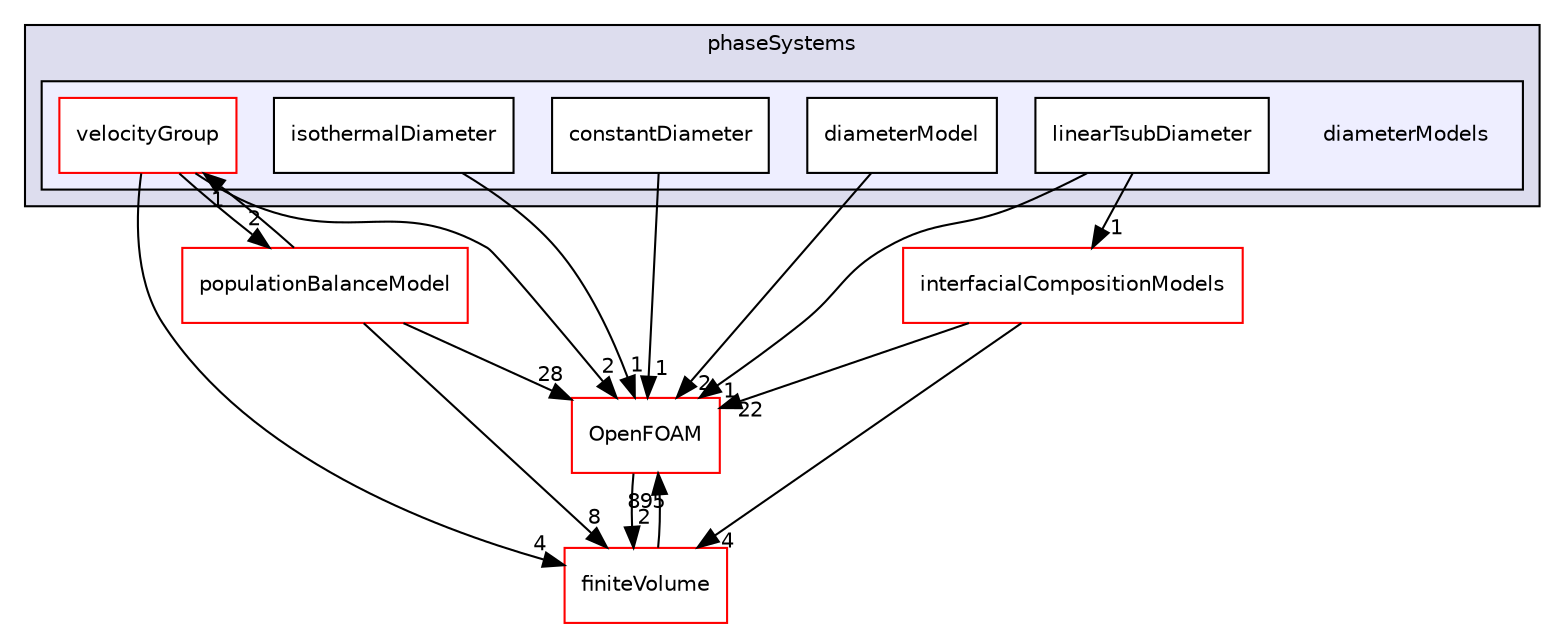 digraph "src/phaseSystemModels/reactingEulerFoam/phaseSystems/diameterModels" {
  bgcolor=transparent;
  compound=true
  node [ fontsize="10", fontname="Helvetica"];
  edge [ labelfontsize="10", labelfontname="Helvetica"];
  subgraph clusterdir_264d2d6ce5df211e174aa532bbc40de4 {
    graph [ bgcolor="#ddddee", pencolor="black", label="phaseSystems" fontname="Helvetica", fontsize="10", URL="dir_264d2d6ce5df211e174aa532bbc40de4.html"]
  subgraph clusterdir_392fb4ca1bfd99dbd8b53c7f4b9bb9ee {
    graph [ bgcolor="#eeeeff", pencolor="black", label="" URL="dir_392fb4ca1bfd99dbd8b53c7f4b9bb9ee.html"];
    dir_392fb4ca1bfd99dbd8b53c7f4b9bb9ee [shape=plaintext label="diameterModels"];
    dir_65ba88eb9abed9c237583c6f58ac2f75 [shape=box label="constantDiameter" color="black" fillcolor="white" style="filled" URL="dir_65ba88eb9abed9c237583c6f58ac2f75.html"];
    dir_2178e209def571dfe8140bb837078c63 [shape=box label="diameterModel" color="black" fillcolor="white" style="filled" URL="dir_2178e209def571dfe8140bb837078c63.html"];
    dir_e8707f8b6bd353cdf5982497e8f69a82 [shape=box label="isothermalDiameter" color="black" fillcolor="white" style="filled" URL="dir_e8707f8b6bd353cdf5982497e8f69a82.html"];
    dir_47ae23858db1c5483e59ca2e5dde905f [shape=box label="linearTsubDiameter" color="black" fillcolor="white" style="filled" URL="dir_47ae23858db1c5483e59ca2e5dde905f.html"];
    dir_271e7c6e1ecf85ff5235ed3b4871b05d [shape=box label="velocityGroup" color="red" fillcolor="white" style="filled" URL="dir_271e7c6e1ecf85ff5235ed3b4871b05d.html"];
  }
  }
  dir_9bd15774b555cf7259a6fa18f99fe99b [shape=box label="finiteVolume" color="red" URL="dir_9bd15774b555cf7259a6fa18f99fe99b.html"];
  dir_4a6d1fbad301874a73ea01594d41bbe5 [shape=box label="populationBalanceModel" color="red" URL="dir_4a6d1fbad301874a73ea01594d41bbe5.html"];
  dir_c5473ff19b20e6ec4dfe5c310b3778a8 [shape=box label="OpenFOAM" color="red" URL="dir_c5473ff19b20e6ec4dfe5c310b3778a8.html"];
  dir_0f1e1ad1cc67aee7c6e293370ff5a38b [shape=box label="interfacialCompositionModels" color="red" URL="dir_0f1e1ad1cc67aee7c6e293370ff5a38b.html"];
  dir_9bd15774b555cf7259a6fa18f99fe99b->dir_c5473ff19b20e6ec4dfe5c310b3778a8 [headlabel="895", labeldistance=1.5 headhref="dir_000814_002151.html"];
  dir_2178e209def571dfe8140bb837078c63->dir_c5473ff19b20e6ec4dfe5c310b3778a8 [headlabel="2", labeldistance=1.5 headhref="dir_003212_002151.html"];
  dir_e8707f8b6bd353cdf5982497e8f69a82->dir_c5473ff19b20e6ec4dfe5c310b3778a8 [headlabel="1", labeldistance=1.5 headhref="dir_003215_002151.html"];
  dir_47ae23858db1c5483e59ca2e5dde905f->dir_c5473ff19b20e6ec4dfe5c310b3778a8 [headlabel="1", labeldistance=1.5 headhref="dir_003218_002151.html"];
  dir_47ae23858db1c5483e59ca2e5dde905f->dir_0f1e1ad1cc67aee7c6e293370ff5a38b [headlabel="1", labeldistance=1.5 headhref="dir_003218_003039.html"];
  dir_271e7c6e1ecf85ff5235ed3b4871b05d->dir_9bd15774b555cf7259a6fa18f99fe99b [headlabel="4", labeldistance=1.5 headhref="dir_003219_000814.html"];
  dir_271e7c6e1ecf85ff5235ed3b4871b05d->dir_4a6d1fbad301874a73ea01594d41bbe5 [headlabel="2", labeldistance=1.5 headhref="dir_003219_000852.html"];
  dir_271e7c6e1ecf85ff5235ed3b4871b05d->dir_c5473ff19b20e6ec4dfe5c310b3778a8 [headlabel="2", labeldistance=1.5 headhref="dir_003219_002151.html"];
  dir_4a6d1fbad301874a73ea01594d41bbe5->dir_9bd15774b555cf7259a6fa18f99fe99b [headlabel="8", labeldistance=1.5 headhref="dir_000852_000814.html"];
  dir_4a6d1fbad301874a73ea01594d41bbe5->dir_271e7c6e1ecf85ff5235ed3b4871b05d [headlabel="1", labeldistance=1.5 headhref="dir_000852_003219.html"];
  dir_4a6d1fbad301874a73ea01594d41bbe5->dir_c5473ff19b20e6ec4dfe5c310b3778a8 [headlabel="28", labeldistance=1.5 headhref="dir_000852_002151.html"];
  dir_65ba88eb9abed9c237583c6f58ac2f75->dir_c5473ff19b20e6ec4dfe5c310b3778a8 [headlabel="1", labeldistance=1.5 headhref="dir_003206_002151.html"];
  dir_c5473ff19b20e6ec4dfe5c310b3778a8->dir_9bd15774b555cf7259a6fa18f99fe99b [headlabel="2", labeldistance=1.5 headhref="dir_002151_000814.html"];
  dir_0f1e1ad1cc67aee7c6e293370ff5a38b->dir_9bd15774b555cf7259a6fa18f99fe99b [headlabel="4", labeldistance=1.5 headhref="dir_003039_000814.html"];
  dir_0f1e1ad1cc67aee7c6e293370ff5a38b->dir_c5473ff19b20e6ec4dfe5c310b3778a8 [headlabel="22", labeldistance=1.5 headhref="dir_003039_002151.html"];
}
